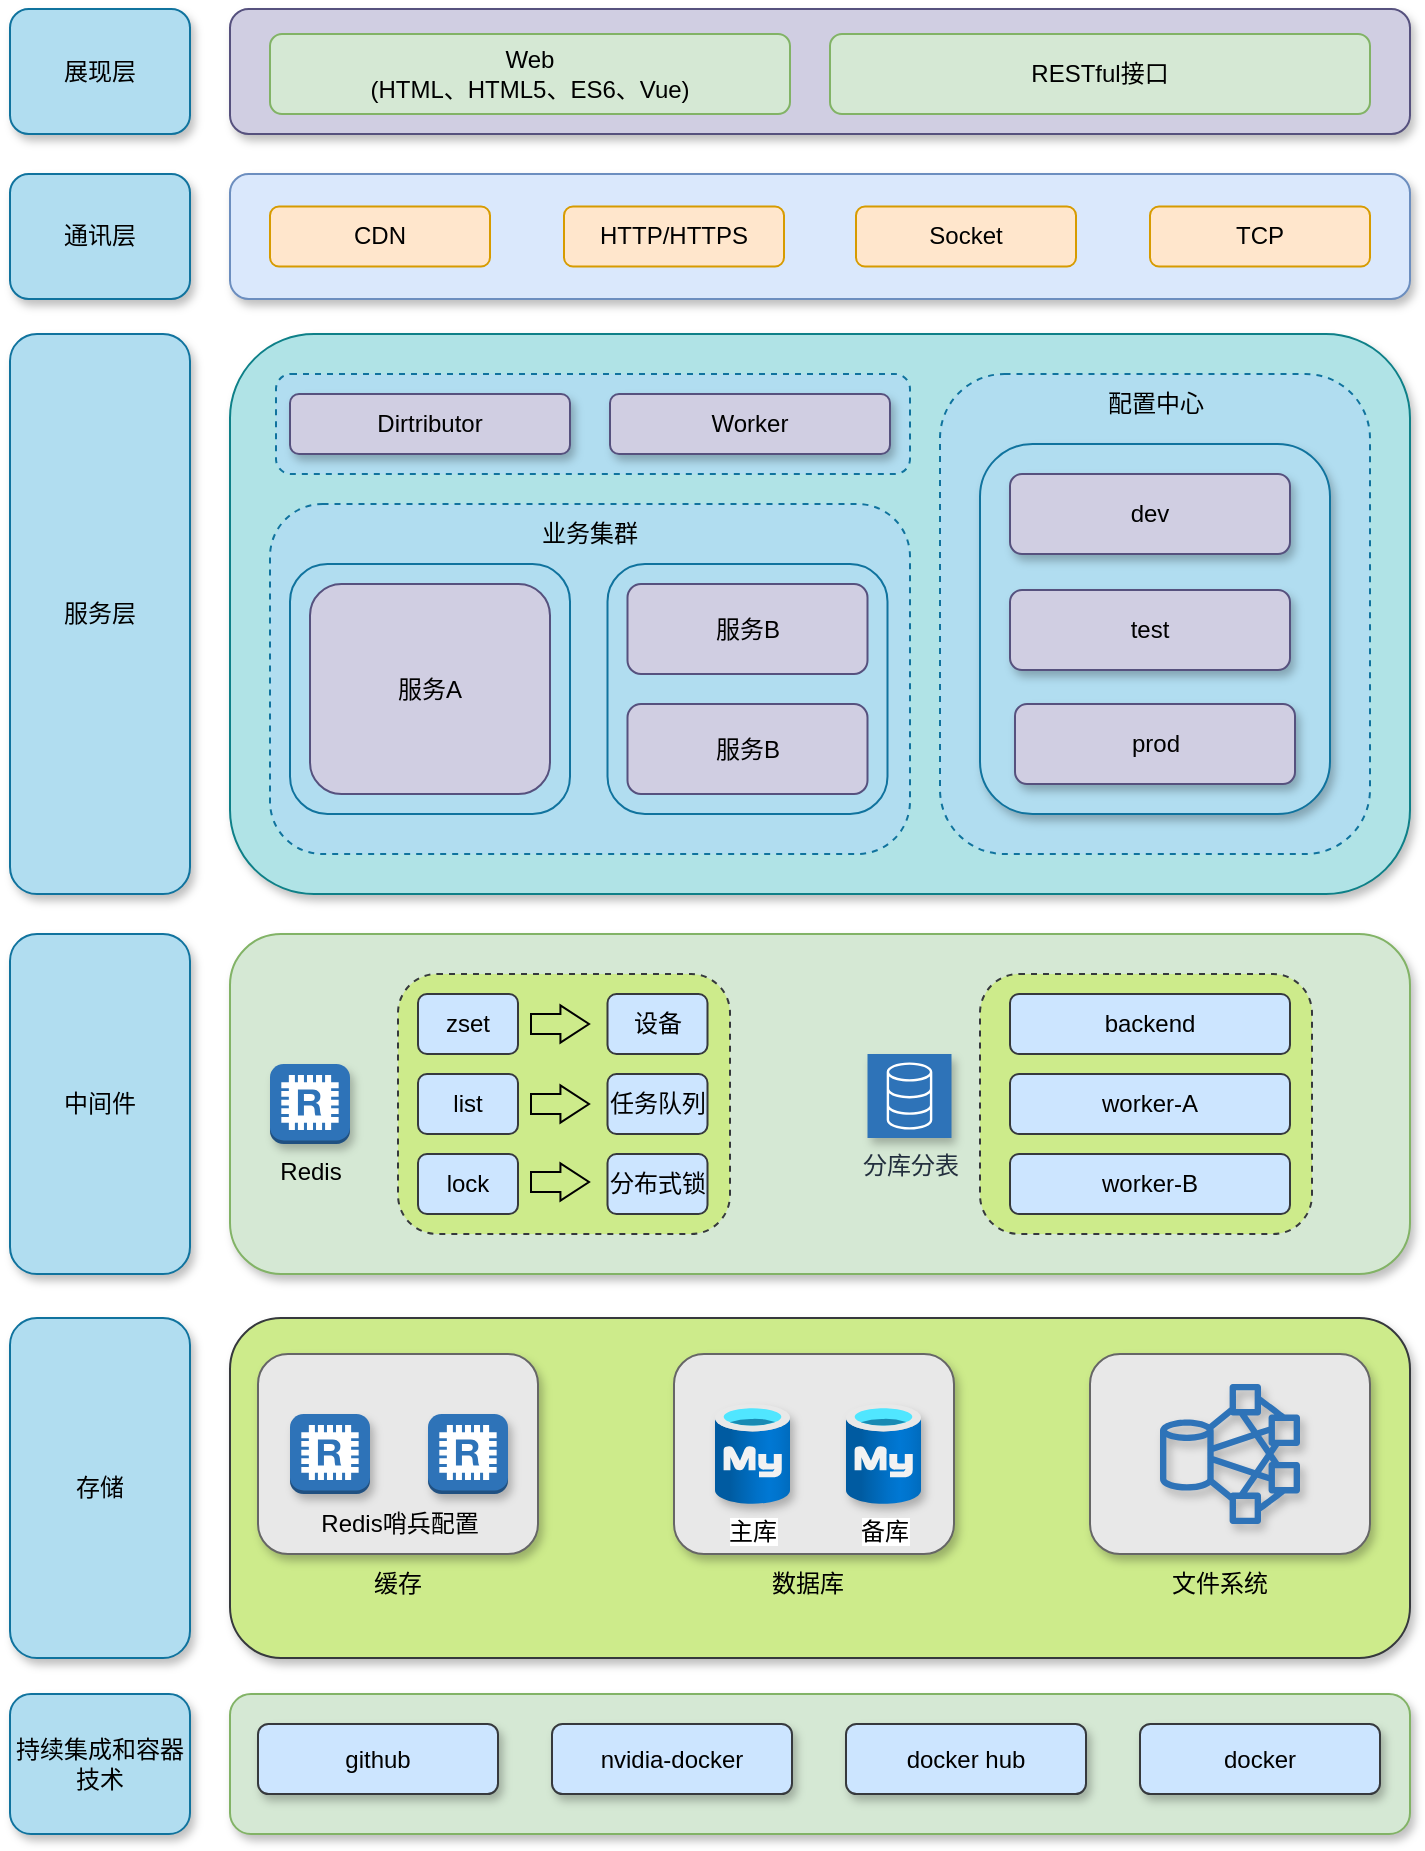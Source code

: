 <mxfile version="20.2.7" type="github">
  <diagram id="GtY6LZ8zVbbmF7SxlaTn" name="第 1 页">
    <mxGraphModel dx="1426" dy="768" grid="1" gridSize="10" guides="1" tooltips="1" connect="1" arrows="1" fold="1" page="1" pageScale="1" pageWidth="827" pageHeight="1169" math="0" shadow="0">
      <root>
        <mxCell id="0" />
        <mxCell id="1" parent="0" />
        <mxCell id="Mfqnt5UqTSs0oD8md9hm-98" value="" style="rounded=1;whiteSpace=wrap;html=1;shadow=1;sketch=0;fillColor=#D5E8D4;strokeColor=#82b366;gradientColor=#D5E8D4;" vertex="1" parent="1">
          <mxGeometry x="130" y="870" width="590" height="70" as="geometry" />
        </mxCell>
        <mxCell id="Mfqnt5UqTSs0oD8md9hm-97" value="" style="rounded=1;whiteSpace=wrap;html=1;shadow=1;sketch=0;fillColor=#cdeb8b;strokeColor=#36393d;" vertex="1" parent="1">
          <mxGeometry x="130" y="682" width="590" height="170" as="geometry" />
        </mxCell>
        <mxCell id="Mfqnt5UqTSs0oD8md9hm-70" value="" style="rounded=1;whiteSpace=wrap;html=1;shadow=1;sketch=0;fillColor=#D5E8D4;strokeColor=#82b366;gradientColor=#D5E8D4;" vertex="1" parent="1">
          <mxGeometry x="130" y="490" width="590" height="170" as="geometry" />
        </mxCell>
        <mxCell id="Mfqnt5UqTSs0oD8md9hm-45" value="" style="rounded=1;whiteSpace=wrap;html=1;shadow=1;sketch=0;fillColor=#b0e3e6;strokeColor=#0e8088;" vertex="1" parent="1">
          <mxGeometry x="130" y="190" width="590" height="280" as="geometry" />
        </mxCell>
        <mxCell id="Mfqnt5UqTSs0oD8md9hm-42" value="" style="rounded=1;whiteSpace=wrap;html=1;shadow=1;sketch=0;fillColor=#dae8fc;strokeColor=#6c8ebf;" vertex="1" parent="1">
          <mxGeometry x="130" y="110" width="590" height="62.5" as="geometry" />
        </mxCell>
        <mxCell id="Mfqnt5UqTSs0oD8md9hm-39" value="" style="rounded=1;whiteSpace=wrap;html=1;shadow=1;sketch=0;fillColor=#d0cee2;strokeColor=#56517e;" vertex="1" parent="1">
          <mxGeometry x="130" y="27.5" width="590" height="62.5" as="geometry" />
        </mxCell>
        <mxCell id="Mfqnt5UqTSs0oD8md9hm-1" value="Web&lt;br&gt;(HTML、HTML5、ES6、Vue)" style="rounded=1;whiteSpace=wrap;html=1;fillColor=#d5e8d4;strokeColor=#82b366;" vertex="1" parent="1">
          <mxGeometry x="150" y="40" width="260" height="40" as="geometry" />
        </mxCell>
        <mxCell id="Mfqnt5UqTSs0oD8md9hm-2" value="RESTful接口" style="rounded=1;whiteSpace=wrap;html=1;fillColor=#d5e8d4;strokeColor=#82b366;" vertex="1" parent="1">
          <mxGeometry x="430" y="40" width="270" height="40" as="geometry" />
        </mxCell>
        <mxCell id="Mfqnt5UqTSs0oD8md9hm-3" value="CDN" style="rounded=1;whiteSpace=wrap;html=1;fillColor=#ffe6cc;strokeColor=#d79b00;" vertex="1" parent="1">
          <mxGeometry x="150" y="126.25" width="110" height="30" as="geometry" />
        </mxCell>
        <mxCell id="Mfqnt5UqTSs0oD8md9hm-4" value="HTTP/HTTPS" style="rounded=1;whiteSpace=wrap;html=1;fillColor=#ffe6cc;strokeColor=#d79b00;" vertex="1" parent="1">
          <mxGeometry x="297" y="126.25" width="110" height="30" as="geometry" />
        </mxCell>
        <mxCell id="Mfqnt5UqTSs0oD8md9hm-5" value="Socket" style="rounded=1;whiteSpace=wrap;html=1;fillColor=#ffe6cc;strokeColor=#d79b00;" vertex="1" parent="1">
          <mxGeometry x="443" y="126.25" width="110" height="30" as="geometry" />
        </mxCell>
        <mxCell id="Mfqnt5UqTSs0oD8md9hm-6" value="TCP" style="rounded=1;whiteSpace=wrap;html=1;fillColor=#ffe6cc;strokeColor=#d79b00;" vertex="1" parent="1">
          <mxGeometry x="590" y="126.25" width="110" height="30" as="geometry" />
        </mxCell>
        <mxCell id="Mfqnt5UqTSs0oD8md9hm-7" value="" style="rounded=1;whiteSpace=wrap;html=1;dashed=1;fillColor=#b1ddf0;strokeColor=#10739e;" vertex="1" parent="1">
          <mxGeometry x="150" y="275" width="320" height="175" as="geometry" />
        </mxCell>
        <mxCell id="Mfqnt5UqTSs0oD8md9hm-8" value="业务集群" style="text;html=1;strokeColor=none;fillColor=none;align=center;verticalAlign=middle;whiteSpace=wrap;rounded=0;" vertex="1" parent="1">
          <mxGeometry x="280" y="275" width="60" height="30" as="geometry" />
        </mxCell>
        <mxCell id="Mfqnt5UqTSs0oD8md9hm-9" value="" style="rounded=1;whiteSpace=wrap;html=1;fillColor=#b1ddf0;strokeColor=#10739e;" vertex="1" parent="1">
          <mxGeometry x="160" y="305" width="140" height="125" as="geometry" />
        </mxCell>
        <mxCell id="Mfqnt5UqTSs0oD8md9hm-10" value="服务A" style="rounded=1;whiteSpace=wrap;html=1;fillColor=#d0cee2;strokeColor=#56517e;" vertex="1" parent="1">
          <mxGeometry x="170" y="315" width="120" height="105" as="geometry" />
        </mxCell>
        <mxCell id="Mfqnt5UqTSs0oD8md9hm-12" value="Redis" style="outlineConnect=0;dashed=0;verticalLabelPosition=bottom;verticalAlign=top;align=center;html=1;shape=mxgraph.aws3.redis;fillColor=#2E73B8;gradientColor=none;sketch=0;shadow=1;" vertex="1" parent="1">
          <mxGeometry x="150" y="555" width="40" height="40" as="geometry" />
        </mxCell>
        <mxCell id="Mfqnt5UqTSs0oD8md9hm-13" value="" style="rounded=1;whiteSpace=wrap;html=1;dashed=1;fillColor=#cdeb8b;strokeColor=#36393d;" vertex="1" parent="1">
          <mxGeometry x="214" y="510" width="166" height="130" as="geometry" />
        </mxCell>
        <mxCell id="Mfqnt5UqTSs0oD8md9hm-77" style="edgeStyle=orthogonalEdgeStyle;shape=flexArrow;rounded=0;orthogonalLoop=1;jettySize=auto;html=1;endWidth=7.619;endSize=4.429;" edge="1" parent="1">
          <mxGeometry relative="1" as="geometry">
            <mxPoint x="280" y="535" as="sourcePoint" />
            <mxPoint x="310" y="535" as="targetPoint" />
          </mxGeometry>
        </mxCell>
        <mxCell id="Mfqnt5UqTSs0oD8md9hm-14" value="zset" style="rounded=1;whiteSpace=wrap;html=1;fillColor=#cce5ff;strokeColor=#36393d;" vertex="1" parent="1">
          <mxGeometry x="224" y="520" width="50" height="30" as="geometry" />
        </mxCell>
        <mxCell id="Mfqnt5UqTSs0oD8md9hm-15" value="list" style="rounded=1;whiteSpace=wrap;html=1;fillColor=#cce5ff;strokeColor=#36393d;" vertex="1" parent="1">
          <mxGeometry x="224" y="560" width="50" height="30" as="geometry" />
        </mxCell>
        <mxCell id="Mfqnt5UqTSs0oD8md9hm-16" value="lock" style="rounded=1;whiteSpace=wrap;html=1;fillColor=#cce5ff;strokeColor=#36393d;" vertex="1" parent="1">
          <mxGeometry x="224" y="600" width="50" height="30" as="geometry" />
        </mxCell>
        <mxCell id="Mfqnt5UqTSs0oD8md9hm-17" value="分库分表" style="sketch=0;outlineConnect=0;fontColor=#232F3E;gradientColor=#2E73B8;gradientDirection=north;fillColor=#2E73B8;strokeColor=#ffffff;dashed=0;verticalLabelPosition=bottom;verticalAlign=top;align=center;html=1;fontSize=12;fontStyle=0;aspect=fixed;shape=mxgraph.aws4.resourceIcon;resIcon=mxgraph.aws4.database;shadow=1;" vertex="1" parent="1">
          <mxGeometry x="448.75" y="550" width="42" height="42" as="geometry" />
        </mxCell>
        <mxCell id="Mfqnt5UqTSs0oD8md9hm-19" value="设备" style="rounded=1;whiteSpace=wrap;html=1;fillColor=#cce5ff;strokeColor=#36393d;" vertex="1" parent="1">
          <mxGeometry x="318.75" y="520" width="50" height="30" as="geometry" />
        </mxCell>
        <mxCell id="Mfqnt5UqTSs0oD8md9hm-20" value="分布式锁" style="rounded=1;whiteSpace=wrap;html=1;fillColor=#cce5ff;strokeColor=#36393d;" vertex="1" parent="1">
          <mxGeometry x="318.75" y="600" width="50" height="30" as="geometry" />
        </mxCell>
        <mxCell id="Mfqnt5UqTSs0oD8md9hm-21" value="任务队列" style="rounded=1;whiteSpace=wrap;html=1;fillColor=#cce5ff;strokeColor=#36393d;" vertex="1" parent="1">
          <mxGeometry x="318.75" y="560" width="50" height="30" as="geometry" />
        </mxCell>
        <mxCell id="Mfqnt5UqTSs0oD8md9hm-22" value="" style="rounded=1;whiteSpace=wrap;html=1;dashed=1;fillColor=#cdeb8b;strokeColor=#36393d;" vertex="1" parent="1">
          <mxGeometry x="505" y="510" width="166" height="130" as="geometry" />
        </mxCell>
        <mxCell id="Mfqnt5UqTSs0oD8md9hm-25" value="backend" style="rounded=1;whiteSpace=wrap;html=1;fillColor=#cce5ff;strokeColor=#36393d;" vertex="1" parent="1">
          <mxGeometry x="520" y="520" width="140" height="30" as="geometry" />
        </mxCell>
        <mxCell id="Mfqnt5UqTSs0oD8md9hm-26" value="worker-A" style="rounded=1;whiteSpace=wrap;html=1;fillColor=#cce5ff;strokeColor=#36393d;" vertex="1" parent="1">
          <mxGeometry x="520" y="560" width="140" height="30" as="geometry" />
        </mxCell>
        <mxCell id="Mfqnt5UqTSs0oD8md9hm-27" value="worker-B" style="rounded=1;whiteSpace=wrap;html=1;fillColor=#cce5ff;glass=0;strokeColor=#36393d;" vertex="1" parent="1">
          <mxGeometry x="520" y="600" width="140" height="30" as="geometry" />
        </mxCell>
        <mxCell id="Mfqnt5UqTSs0oD8md9hm-36" value="docker" style="rounded=1;whiteSpace=wrap;html=1;shadow=1;sketch=0;fillColor=#cce5ff;strokeColor=#36393d;" vertex="1" parent="1">
          <mxGeometry x="585" y="885" width="120" height="35" as="geometry" />
        </mxCell>
        <mxCell id="Mfqnt5UqTSs0oD8md9hm-37" value="docker hub" style="rounded=1;whiteSpace=wrap;html=1;shadow=1;sketch=0;fillColor=#cce5ff;strokeColor=#36393d;" vertex="1" parent="1">
          <mxGeometry x="438" y="885" width="120" height="35" as="geometry" />
        </mxCell>
        <mxCell id="Mfqnt5UqTSs0oD8md9hm-38" value="github" style="rounded=1;whiteSpace=wrap;html=1;shadow=1;sketch=0;fillColor=#cce5ff;strokeColor=#36393d;" vertex="1" parent="1">
          <mxGeometry x="144" y="885" width="120" height="35" as="geometry" />
        </mxCell>
        <mxCell id="Mfqnt5UqTSs0oD8md9hm-40" value="展现层" style="rounded=1;whiteSpace=wrap;html=1;shadow=1;sketch=0;fillColor=#b1ddf0;strokeColor=#10739e;" vertex="1" parent="1">
          <mxGeometry x="20" y="27.5" width="90" height="62.5" as="geometry" />
        </mxCell>
        <mxCell id="Mfqnt5UqTSs0oD8md9hm-41" value="通讯层" style="rounded=1;whiteSpace=wrap;html=1;shadow=1;sketch=0;fillColor=#b1ddf0;strokeColor=#10739e;" vertex="1" parent="1">
          <mxGeometry x="20" y="110" width="90" height="62.5" as="geometry" />
        </mxCell>
        <mxCell id="Mfqnt5UqTSs0oD8md9hm-43" value="服务层" style="rounded=1;whiteSpace=wrap;html=1;shadow=1;sketch=0;fillColor=#b1ddf0;strokeColor=#10739e;" vertex="1" parent="1">
          <mxGeometry x="20" y="190" width="90" height="280" as="geometry" />
        </mxCell>
        <mxCell id="Mfqnt5UqTSs0oD8md9hm-47" value="" style="rounded=1;whiteSpace=wrap;html=1;fillColor=#b1ddf0;strokeColor=#10739e;" vertex="1" parent="1">
          <mxGeometry x="318.75" y="305" width="140" height="125" as="geometry" />
        </mxCell>
        <mxCell id="Mfqnt5UqTSs0oD8md9hm-48" value="服务B" style="rounded=1;whiteSpace=wrap;html=1;fillColor=#d0cee2;strokeColor=#56517e;" vertex="1" parent="1">
          <mxGeometry x="328.75" y="315" width="120" height="45" as="geometry" />
        </mxCell>
        <mxCell id="Mfqnt5UqTSs0oD8md9hm-49" value="服务B" style="rounded=1;whiteSpace=wrap;html=1;fillColor=#d0cee2;strokeColor=#56517e;" vertex="1" parent="1">
          <mxGeometry x="328.75" y="375" width="120" height="45" as="geometry" />
        </mxCell>
        <mxCell id="Mfqnt5UqTSs0oD8md9hm-51" value="" style="rounded=1;whiteSpace=wrap;html=1;dashed=1;fillColor=#b1ddf0;strokeColor=#10739e;" vertex="1" parent="1">
          <mxGeometry x="153" y="210" width="317" height="50" as="geometry" />
        </mxCell>
        <mxCell id="Mfqnt5UqTSs0oD8md9hm-52" value="Dirtributor" style="rounded=1;whiteSpace=wrap;html=1;shadow=1;sketch=0;fillColor=#d0cee2;strokeColor=#56517e;" vertex="1" parent="1">
          <mxGeometry x="160" y="220" width="140" height="30" as="geometry" />
        </mxCell>
        <mxCell id="Mfqnt5UqTSs0oD8md9hm-53" value="Worker" style="rounded=1;whiteSpace=wrap;html=1;shadow=1;sketch=0;fillColor=#d0cee2;strokeColor=#56517e;" vertex="1" parent="1">
          <mxGeometry x="320" y="220" width="140" height="30" as="geometry" />
        </mxCell>
        <mxCell id="Mfqnt5UqTSs0oD8md9hm-54" value="" style="rounded=1;whiteSpace=wrap;html=1;dashed=1;fillColor=#b1ddf0;strokeColor=#10739e;" vertex="1" parent="1">
          <mxGeometry x="485" y="210" width="215" height="240" as="geometry" />
        </mxCell>
        <mxCell id="Mfqnt5UqTSs0oD8md9hm-55" value="配置中心" style="text;html=1;strokeColor=none;fillColor=none;align=center;verticalAlign=middle;whiteSpace=wrap;rounded=0;" vertex="1" parent="1">
          <mxGeometry x="562.5" y="210" width="60" height="30" as="geometry" />
        </mxCell>
        <mxCell id="Mfqnt5UqTSs0oD8md9hm-56" value="" style="rounded=1;whiteSpace=wrap;html=1;shadow=1;sketch=0;fillColor=#b1ddf0;strokeColor=#10739e;" vertex="1" parent="1">
          <mxGeometry x="505" y="245" width="175" height="185" as="geometry" />
        </mxCell>
        <mxCell id="Mfqnt5UqTSs0oD8md9hm-57" value="dev" style="rounded=1;whiteSpace=wrap;html=1;shadow=1;sketch=0;fillColor=#d0cee2;strokeColor=#56517e;" vertex="1" parent="1">
          <mxGeometry x="520" y="260" width="140" height="40" as="geometry" />
        </mxCell>
        <mxCell id="Mfqnt5UqTSs0oD8md9hm-58" value="test" style="rounded=1;whiteSpace=wrap;html=1;shadow=1;sketch=0;fillColor=#d0cee2;strokeColor=#56517e;" vertex="1" parent="1">
          <mxGeometry x="520" y="318" width="140" height="40" as="geometry" />
        </mxCell>
        <mxCell id="Mfqnt5UqTSs0oD8md9hm-59" value="prod" style="rounded=1;whiteSpace=wrap;html=1;shadow=1;sketch=0;fillColor=#d0cee2;strokeColor=#56517e;" vertex="1" parent="1">
          <mxGeometry x="522.5" y="375" width="140" height="40" as="geometry" />
        </mxCell>
        <mxCell id="Mfqnt5UqTSs0oD8md9hm-69" value="中间件" style="rounded=1;whiteSpace=wrap;html=1;shadow=1;sketch=0;fillColor=#b1ddf0;strokeColor=#10739e;" vertex="1" parent="1">
          <mxGeometry x="20" y="490" width="90" height="170" as="geometry" />
        </mxCell>
        <mxCell id="Mfqnt5UqTSs0oD8md9hm-84" style="edgeStyle=orthogonalEdgeStyle;shape=flexArrow;rounded=0;orthogonalLoop=1;jettySize=auto;html=1;endWidth=7.619;endSize=4.429;" edge="1" parent="1">
          <mxGeometry relative="1" as="geometry">
            <mxPoint x="280" y="575" as="sourcePoint" />
            <mxPoint x="310" y="575" as="targetPoint" />
          </mxGeometry>
        </mxCell>
        <mxCell id="Mfqnt5UqTSs0oD8md9hm-85" style="edgeStyle=orthogonalEdgeStyle;shape=flexArrow;rounded=0;orthogonalLoop=1;jettySize=auto;html=1;endWidth=7.619;endSize=4.429;" edge="1" parent="1">
          <mxGeometry relative="1" as="geometry">
            <mxPoint x="280" y="614" as="sourcePoint" />
            <mxPoint x="310" y="614" as="targetPoint" />
          </mxGeometry>
        </mxCell>
        <mxCell id="Mfqnt5UqTSs0oD8md9hm-87" value="存储" style="rounded=1;whiteSpace=wrap;html=1;shadow=1;sketch=0;fillColor=#b1ddf0;strokeColor=#10739e;" vertex="1" parent="1">
          <mxGeometry x="20" y="682" width="90" height="170" as="geometry" />
        </mxCell>
        <mxCell id="Mfqnt5UqTSs0oD8md9hm-100" value="" style="rounded=1;whiteSpace=wrap;html=1;shadow=1;glass=0;sketch=0;strokeColor=#666666;fillColor=#E8E8E8;gradientColor=#E8E8E8;" vertex="1" parent="1">
          <mxGeometry x="144" y="700" width="140" height="100" as="geometry" />
        </mxCell>
        <mxCell id="Mfqnt5UqTSs0oD8md9hm-95" value="持续集成和容器技术" style="rounded=1;whiteSpace=wrap;html=1;shadow=1;sketch=0;fillColor=#b1ddf0;strokeColor=#10739e;" vertex="1" parent="1">
          <mxGeometry x="20" y="870" width="90" height="70" as="geometry" />
        </mxCell>
        <mxCell id="Mfqnt5UqTSs0oD8md9hm-96" value="nvidia-docker" style="rounded=1;whiteSpace=wrap;html=1;shadow=1;sketch=0;fillColor=#cce5ff;strokeColor=#36393d;" vertex="1" parent="1">
          <mxGeometry x="291" y="885" width="120" height="35" as="geometry" />
        </mxCell>
        <mxCell id="Mfqnt5UqTSs0oD8md9hm-30" value="" style="outlineConnect=0;dashed=0;verticalLabelPosition=bottom;verticalAlign=top;align=center;html=1;shape=mxgraph.aws3.redis;fillColor=#2E73B8;gradientColor=none;sketch=0;shadow=1;" vertex="1" parent="1">
          <mxGeometry x="160" y="730" width="40" height="40" as="geometry" />
        </mxCell>
        <mxCell id="Mfqnt5UqTSs0oD8md9hm-31" value="" style="outlineConnect=0;dashed=0;verticalLabelPosition=bottom;verticalAlign=top;align=center;html=1;shape=mxgraph.aws3.redis;fillColor=#2E73B8;gradientColor=none;sketch=0;shadow=1;" vertex="1" parent="1">
          <mxGeometry x="229" y="730" width="40" height="40" as="geometry" />
        </mxCell>
        <mxCell id="Mfqnt5UqTSs0oD8md9hm-101" value="" style="rounded=1;whiteSpace=wrap;html=1;shadow=1;glass=0;sketch=0;strokeColor=#666666;fillColor=#E8E8E8;gradientColor=#E8E8E8;" vertex="1" parent="1">
          <mxGeometry x="352" y="700" width="140" height="100" as="geometry" />
        </mxCell>
        <mxCell id="Mfqnt5UqTSs0oD8md9hm-32" value="主库" style="aspect=fixed;html=1;points=[];align=center;image;fontSize=12;image=img/lib/azure2/databases/Azure_Database_MySQL_Server.svg;shadow=1;sketch=0;fillColor=#FFFFFF;gradientColor=#FFFFFF;" vertex="1" parent="1">
          <mxGeometry x="372.5" y="725" width="37.5" height="50" as="geometry" />
        </mxCell>
        <mxCell id="Mfqnt5UqTSs0oD8md9hm-33" value="备库" style="aspect=fixed;html=1;points=[];align=center;image;fontSize=12;image=img/lib/azure2/databases/Azure_Database_MySQL_Server.svg;shadow=1;sketch=0;fillColor=#FFFFFF;gradientColor=#FFFFFF;" vertex="1" parent="1">
          <mxGeometry x="438" y="725" width="37.5" height="50" as="geometry" />
        </mxCell>
        <mxCell id="Mfqnt5UqTSs0oD8md9hm-102" value="" style="rounded=1;whiteSpace=wrap;html=1;shadow=1;glass=0;sketch=0;strokeColor=#666666;fillColor=#E8E8E8;gradientColor=#E8E8E8;" vertex="1" parent="1">
          <mxGeometry x="560" y="700" width="140" height="100" as="geometry" />
        </mxCell>
        <mxCell id="Mfqnt5UqTSs0oD8md9hm-34" value="" style="sketch=0;outlineConnect=0;fontColor=#232F3E;gradientColor=none;fillColor=#2E73B8;strokeColor=none;dashed=0;verticalLabelPosition=bottom;verticalAlign=top;align=center;html=1;fontSize=12;fontStyle=0;aspect=fixed;pointerEvents=1;shape=mxgraph.aws4.hdfs_cluster;shadow=1;" vertex="1" parent="1">
          <mxGeometry x="595" y="715" width="70" height="70" as="geometry" />
        </mxCell>
        <mxCell id="Mfqnt5UqTSs0oD8md9hm-104" value="缓存" style="text;html=1;strokeColor=none;fillColor=none;align=center;verticalAlign=middle;whiteSpace=wrap;rounded=0;fontFamily=Helvetica;fontSize=12;fontColor=default;" vertex="1" parent="1">
          <mxGeometry x="184" y="800" width="60" height="30" as="geometry" />
        </mxCell>
        <mxCell id="Mfqnt5UqTSs0oD8md9hm-105" value="数据库" style="text;html=1;strokeColor=none;fillColor=none;align=center;verticalAlign=middle;whiteSpace=wrap;rounded=0;fontFamily=Helvetica;fontSize=12;fontColor=default;" vertex="1" parent="1">
          <mxGeometry x="388.75" y="800" width="60" height="30" as="geometry" />
        </mxCell>
        <mxCell id="Mfqnt5UqTSs0oD8md9hm-106" value="文件系统" style="text;html=1;strokeColor=none;fillColor=none;align=center;verticalAlign=middle;whiteSpace=wrap;rounded=0;fontFamily=Helvetica;fontSize=12;fontColor=default;" vertex="1" parent="1">
          <mxGeometry x="595" y="800" width="60" height="30" as="geometry" />
        </mxCell>
        <mxCell id="Mfqnt5UqTSs0oD8md9hm-108" value="Redis哨兵配置" style="text;html=1;strokeColor=none;fillColor=none;align=center;verticalAlign=middle;whiteSpace=wrap;rounded=0;fontFamily=Helvetica;fontSize=12;fontColor=default;" vertex="1" parent="1">
          <mxGeometry x="170" y="770" width="90" height="30" as="geometry" />
        </mxCell>
      </root>
    </mxGraphModel>
  </diagram>
</mxfile>

